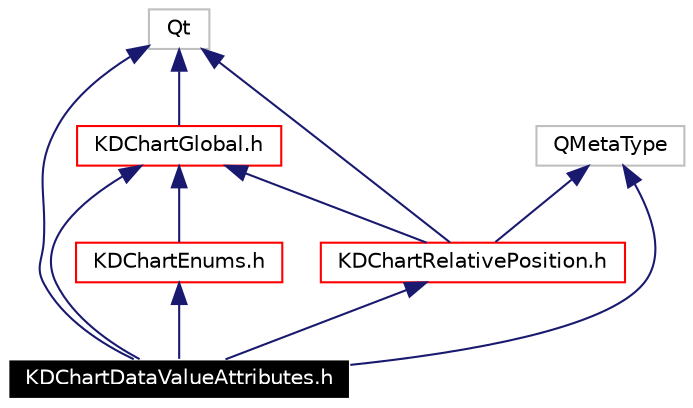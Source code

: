 digraph G
{
  edge [fontname="Helvetica",fontsize=10,labelfontname="Helvetica",labelfontsize=10];
  node [fontname="Helvetica",fontsize=10,shape=record];
  Node1426 [label="KDChartDataValueAttributes.h",height=0.2,width=0.4,color="white", fillcolor="black", style="filled" fontcolor="white"];
  Node1427 -> Node1426 [dir=back,color="midnightblue",fontsize=10,style="solid",fontname="Helvetica"];
  Node1427 [label="Qt",height=0.2,width=0.4,color="grey75"];
  Node1428 -> Node1426 [dir=back,color="midnightblue",fontsize=10,style="solid",fontname="Helvetica"];
  Node1428 [label="QMetaType",height=0.2,width=0.4,color="grey75"];
  Node1429 -> Node1426 [dir=back,color="midnightblue",fontsize=10,style="solid",fontname="Helvetica"];
  Node1429 [label="KDChartGlobal.h",height=0.2,width=0.4,color="red",URL="$_k_d_chart_global_8h.html"];
  Node1427 -> Node1429 [dir=back,color="midnightblue",fontsize=10,style="solid",fontname="Helvetica"];
  Node1434 -> Node1426 [dir=back,color="midnightblue",fontsize=10,style="solid",fontname="Helvetica"];
  Node1434 [label="KDChartEnums.h",height=0.2,width=0.4,color="red",URL="$_k_d_chart_enums_8h.html"];
  Node1429 -> Node1434 [dir=back,color="midnightblue",fontsize=10,style="solid",fontname="Helvetica"];
  Node1438 -> Node1426 [dir=back,color="midnightblue",fontsize=10,style="solid",fontname="Helvetica"];
  Node1438 [label="KDChartRelativePosition.h",height=0.2,width=0.4,color="red",URL="$_k_d_chart_relative_position_8h.html"];
  Node1428 -> Node1438 [dir=back,color="midnightblue",fontsize=10,style="solid",fontname="Helvetica"];
  Node1427 -> Node1438 [dir=back,color="midnightblue",fontsize=10,style="solid",fontname="Helvetica"];
  Node1429 -> Node1438 [dir=back,color="midnightblue",fontsize=10,style="solid",fontname="Helvetica"];
}

